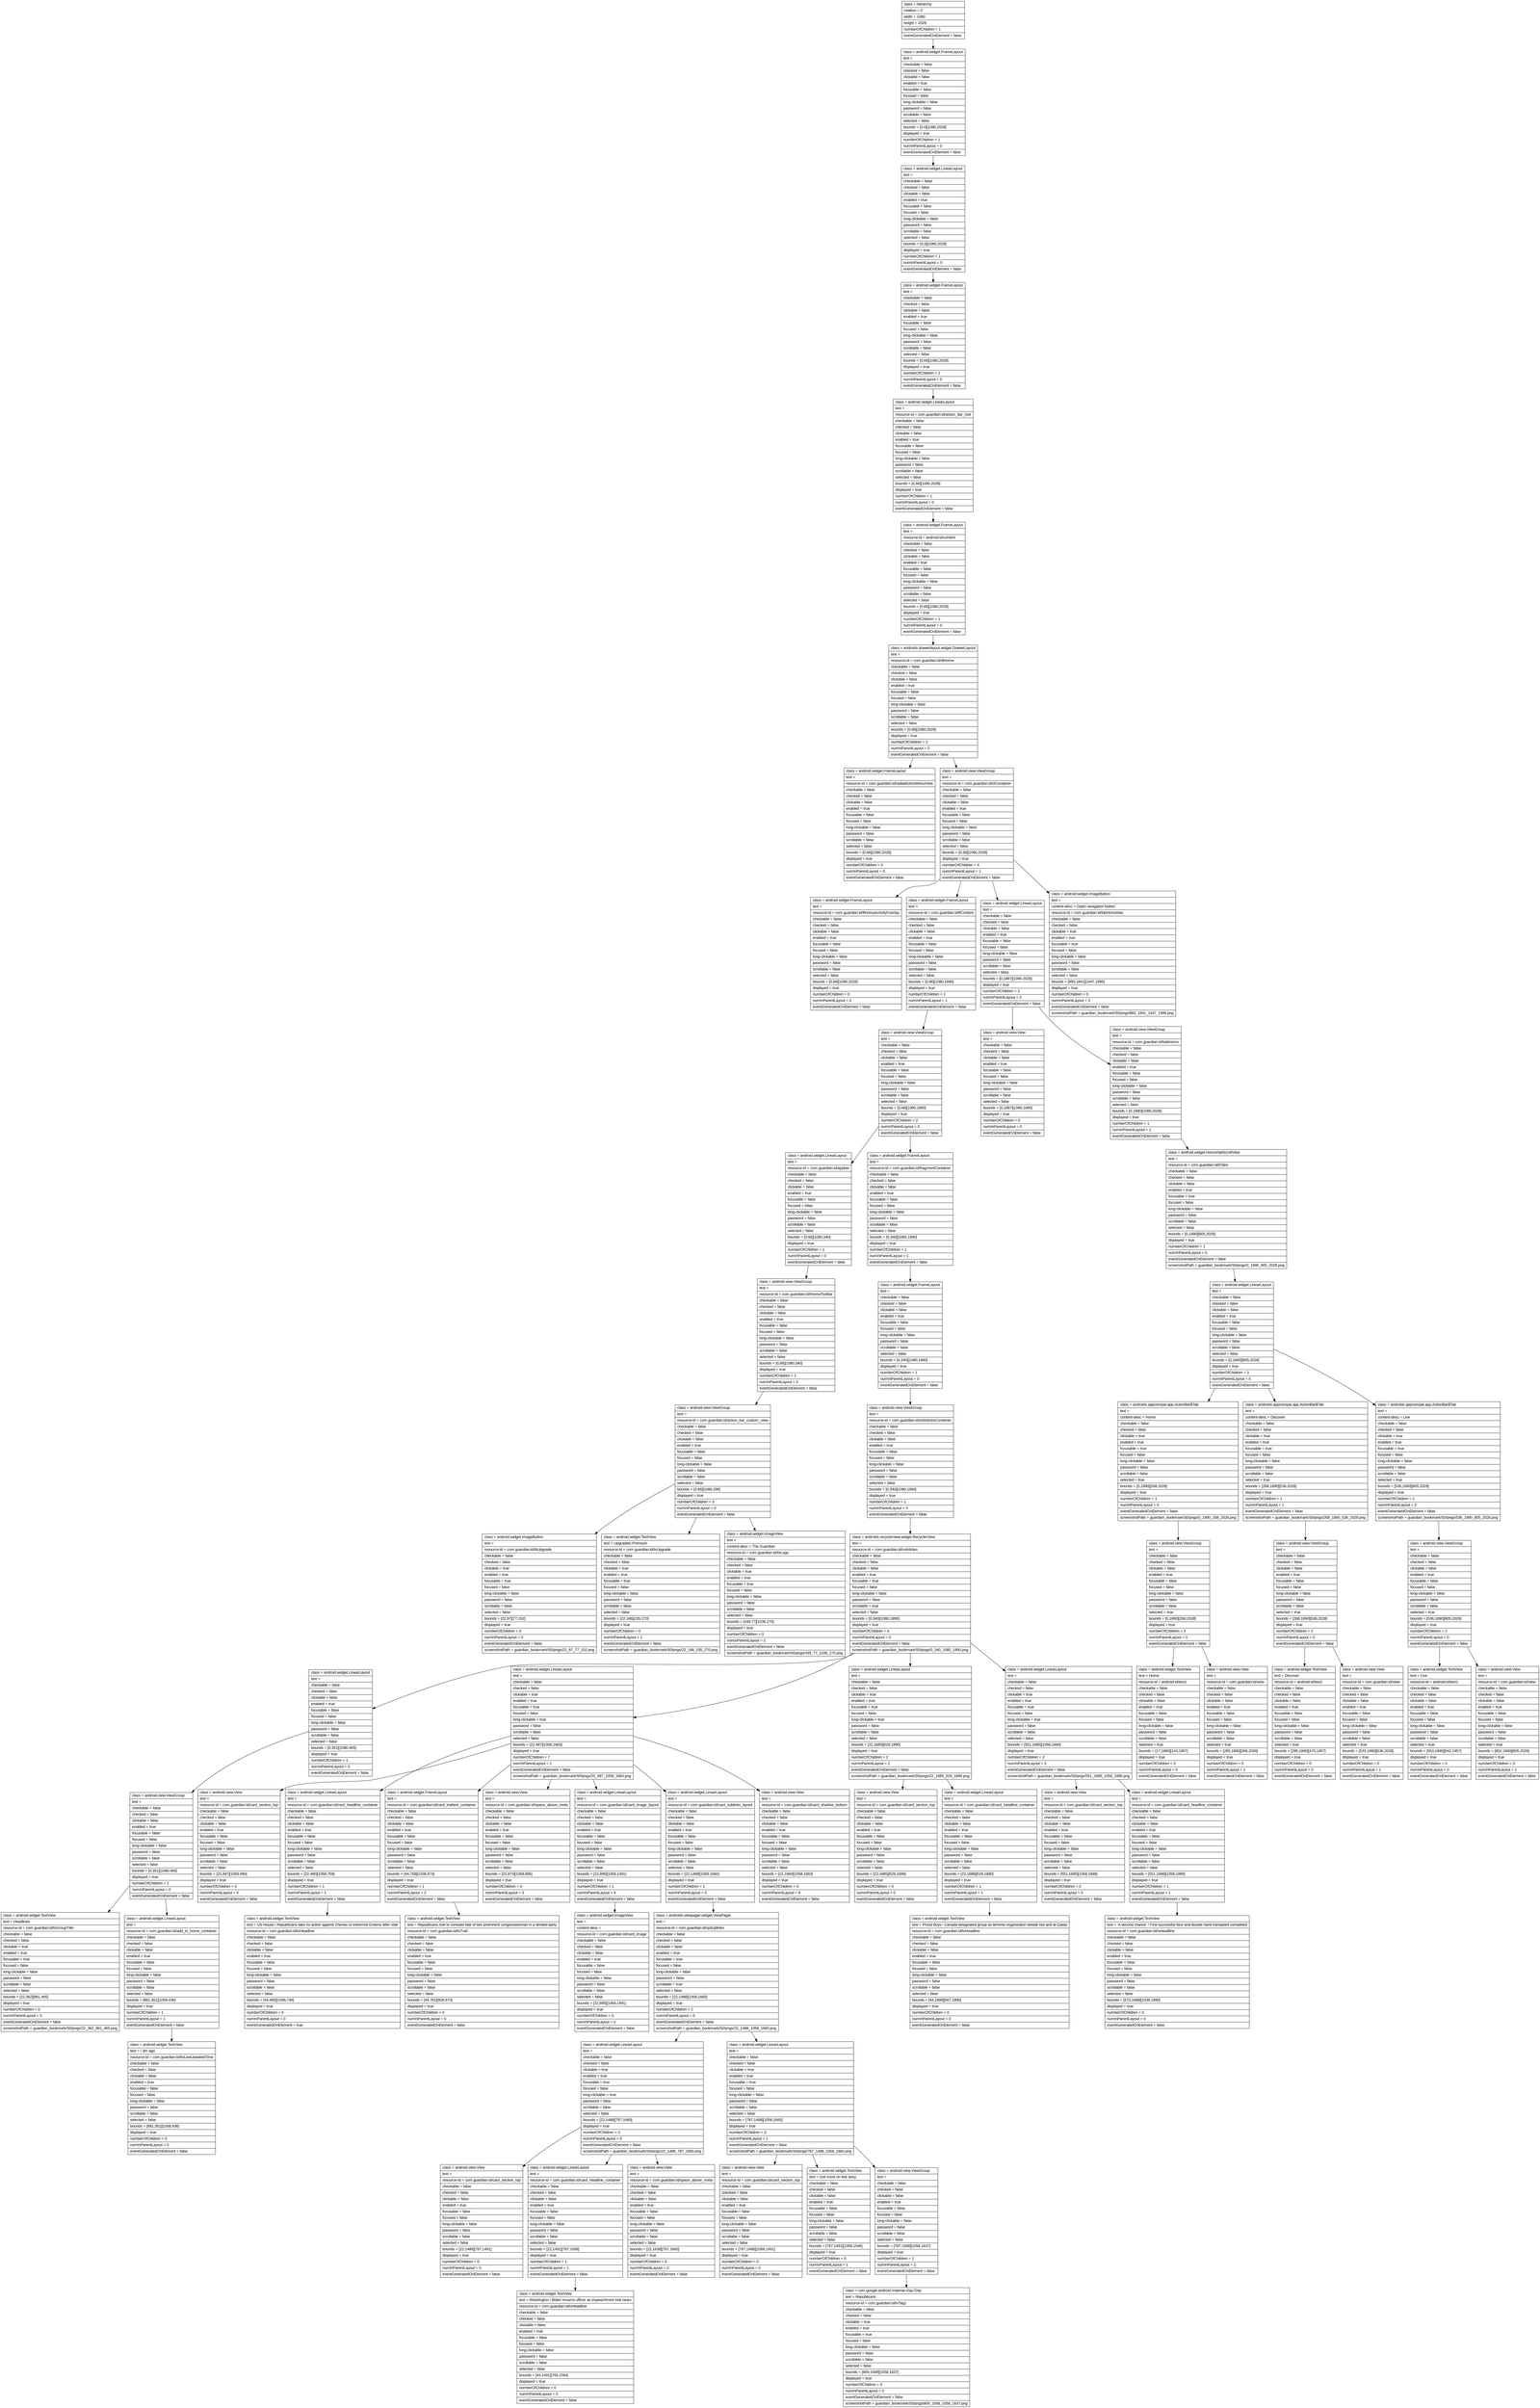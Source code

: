 digraph Layout {

	node [shape=record fontname=Arial];

	0	[label="{class = hierarchy\l|rotation = 0\l|width = 1080\l|height = 2028\l|numberOfChildren = 1\l|eventGeneratedOnElement = false \l}"]
	1	[label="{class = android.widget.FrameLayout\l|text = \l|checkable = false\l|checked = false\l|clickable = false\l|enabled = true\l|focusable = false\l|focused = false\l|long-clickable = false\l|password = false\l|scrollable = false\l|selected = false\l|bounds = [0,0][1080,2028]\l|displayed = true\l|numberOfChildren = 1\l|numInParentLayout = 0\l|eventGeneratedOnElement = false \l}"]
	2	[label="{class = android.widget.LinearLayout\l|text = \l|checkable = false\l|checked = false\l|clickable = false\l|enabled = true\l|focusable = false\l|focused = false\l|long-clickable = false\l|password = false\l|scrollable = false\l|selected = false\l|bounds = [0,0][1080,2028]\l|displayed = true\l|numberOfChildren = 1\l|numInParentLayout = 0\l|eventGeneratedOnElement = false \l}"]
	3	[label="{class = android.widget.FrameLayout\l|text = \l|checkable = false\l|checked = false\l|clickable = false\l|enabled = true\l|focusable = false\l|focused = false\l|long-clickable = false\l|password = false\l|scrollable = false\l|selected = false\l|bounds = [0,66][1080,2028]\l|displayed = true\l|numberOfChildren = 1\l|numInParentLayout = 0\l|eventGeneratedOnElement = false \l}"]
	4	[label="{class = android.widget.LinearLayout\l|text = \l|resource-id = com.guardian:id/action_bar_root\l|checkable = false\l|checked = false\l|clickable = false\l|enabled = true\l|focusable = false\l|focused = false\l|long-clickable = false\l|password = false\l|scrollable = false\l|selected = false\l|bounds = [0,66][1080,2028]\l|displayed = true\l|numberOfChildren = 1\l|numInParentLayout = 0\l|eventGeneratedOnElement = false \l}"]
	5	[label="{class = android.widget.FrameLayout\l|text = \l|resource-id = android:id/content\l|checkable = false\l|checked = false\l|clickable = false\l|enabled = true\l|focusable = false\l|focused = false\l|long-clickable = false\l|password = false\l|scrollable = false\l|selected = false\l|bounds = [0,66][1080,2028]\l|displayed = true\l|numberOfChildren = 1\l|numInParentLayout = 0\l|eventGeneratedOnElement = false \l}"]
	6	[label="{class = androidx.drawerlayout.widget.DrawerLayout\l|text = \l|resource-id = com.guardian:id/dlHome\l|checkable = false\l|checked = false\l|clickable = false\l|enabled = true\l|focusable = false\l|focused = false\l|long-clickable = false\l|password = false\l|scrollable = false\l|selected = false\l|bounds = [0,66][1080,2028]\l|displayed = true\l|numberOfChildren = 2\l|numInParentLayout = 0\l|eventGeneratedOnElement = false \l}"]
	7	[label="{class = android.widget.FrameLayout\l|text = \l|resource-id = com.guardian:id/radialActionMenuView\l|checkable = false\l|checked = false\l|clickable = false\l|enabled = true\l|focusable = false\l|focused = false\l|long-clickable = false\l|password = false\l|scrollable = false\l|selected = false\l|bounds = [0,66][1080,2028]\l|displayed = true\l|numberOfChildren = 0\l|numInParentLayout = 0\l|eventGeneratedOnElement = false \l}"]
	8	[label="{class = android.view.ViewGroup\l|text = \l|resource-id = com.guardian:id/clContainer\l|checkable = false\l|checked = false\l|clickable = false\l|enabled = true\l|focusable = false\l|focused = false\l|long-clickable = false\l|password = false\l|scrollable = false\l|selected = false\l|bounds = [0,66][1080,2028]\l|displayed = true\l|numberOfChildren = 4\l|numInParentLayout = 1\l|eventGeneratedOnElement = false \l}"]
	9	[label="{class = android.widget.FrameLayout\l|text = \l|resource-id = com.guardian:id/flHomeActivityOverlay\l|checkable = false\l|checked = false\l|clickable = false\l|enabled = true\l|focusable = false\l|focused = false\l|long-clickable = false\l|password = false\l|scrollable = false\l|selected = false\l|bounds = [0,66][1080,2028]\l|displayed = true\l|numberOfChildren = 0\l|numInParentLayout = 0\l|eventGeneratedOnElement = false \l}"]
	10	[label="{class = android.widget.FrameLayout\l|text = \l|resource-id = com.guardian:id/flContent\l|checkable = false\l|checked = false\l|clickable = false\l|enabled = true\l|focusable = false\l|focused = false\l|long-clickable = false\l|password = false\l|scrollable = false\l|selected = false\l|bounds = [0,66][1080,1890]\l|displayed = true\l|numberOfChildren = 1\l|numInParentLayout = 1\l|eventGeneratedOnElement = false \l}"]
	11	[label="{class = android.widget.LinearLayout\l|text = \l|checkable = false\l|checked = false\l|clickable = false\l|enabled = true\l|focusable = false\l|focused = false\l|long-clickable = false\l|password = false\l|scrollable = false\l|selected = false\l|bounds = [0,1887][1080,2028]\l|displayed = true\l|numberOfChildren = 2\l|numInParentLayout = 2\l|eventGeneratedOnElement = false \l}"]
	12	[label="{class = android.widget.ImageButton\l|text = \l|content-desc = Open navigation button\l|resource-id = com.guardian:id/fabHomeNav\l|checkable = false\l|checked = false\l|clickable = true\l|enabled = true\l|focusable = true\l|focused = false\l|long-clickable = false\l|password = false\l|scrollable = false\l|selected = false\l|bounds = [893,1841][1047,1995]\l|displayed = true\l|numberOfChildren = 0\l|numInParentLayout = 3\l|eventGeneratedOnElement = false \l|screenshotPath = guardian_bookmark/S0/pngs/893_1841_1047_1995.png\l}"]
	13	[label="{class = android.view.ViewGroup\l|text = \l|checkable = false\l|checked = false\l|clickable = false\l|enabled = true\l|focusable = false\l|focused = false\l|long-clickable = false\l|password = false\l|scrollable = false\l|selected = false\l|bounds = [0,66][1080,1890]\l|displayed = true\l|numberOfChildren = 2\l|numInParentLayout = 0\l|eventGeneratedOnElement = false \l}"]
	14	[label="{class = android.view.View\l|text = \l|checkable = false\l|checked = false\l|clickable = false\l|enabled = true\l|focusable = false\l|focused = false\l|long-clickable = false\l|password = false\l|scrollable = false\l|selected = false\l|bounds = [0,1887][1080,1890]\l|displayed = true\l|numberOfChildren = 0\l|numInParentLayout = 0\l|eventGeneratedOnElement = false \l}"]
	15	[label="{class = android.view.ViewGroup\l|text = \l|resource-id = com.guardian:id/babHome\l|checkable = false\l|checked = false\l|clickable = false\l|enabled = true\l|focusable = false\l|focused = false\l|long-clickable = false\l|password = false\l|scrollable = false\l|selected = false\l|bounds = [0,1890][1080,2028]\l|displayed = true\l|numberOfChildren = 1\l|numInParentLayout = 1\l|eventGeneratedOnElement = false \l}"]
	16	[label="{class = android.widget.LinearLayout\l|text = \l|resource-id = com.guardian:id/appbar\l|checkable = false\l|checked = false\l|clickable = false\l|enabled = true\l|focusable = false\l|focused = false\l|long-clickable = false\l|password = false\l|scrollable = false\l|selected = false\l|bounds = [0,66][1080,340]\l|displayed = true\l|numberOfChildren = 1\l|numInParentLayout = 0\l|eventGeneratedOnElement = false \l}"]
	17	[label="{class = android.widget.FrameLayout\l|text = \l|resource-id = com.guardian:id/fragmentContainer\l|checkable = false\l|checked = false\l|clickable = false\l|enabled = true\l|focusable = false\l|focused = false\l|long-clickable = false\l|password = false\l|scrollable = false\l|selected = false\l|bounds = [0,340][1080,1890]\l|displayed = true\l|numberOfChildren = 1\l|numInParentLayout = 1\l|eventGeneratedOnElement = false \l}"]
	18	[label="{class = android.widget.HorizontalScrollView\l|text = \l|resource-id = com.guardian:id/tlTabs\l|checkable = false\l|checked = false\l|clickable = false\l|enabled = true\l|focusable = true\l|focused = false\l|long-clickable = false\l|password = false\l|scrollable = false\l|selected = false\l|bounds = [0,1890][805,2028]\l|displayed = true\l|numberOfChildren = 1\l|numInParentLayout = 0\l|eventGeneratedOnElement = false \l|screenshotPath = guardian_bookmark/S0/pngs/0_1890_805_2028.png\l}"]
	19	[label="{class = android.view.ViewGroup\l|text = \l|resource-id = com.guardian:id/tHomeToolbar\l|checkable = false\l|checked = false\l|clickable = false\l|enabled = true\l|focusable = false\l|focused = false\l|long-clickable = false\l|password = false\l|scrollable = false\l|selected = false\l|bounds = [0,66][1080,340]\l|displayed = true\l|numberOfChildren = 1\l|numInParentLayout = 0\l|eventGeneratedOnElement = false \l}"]
	20	[label="{class = android.widget.FrameLayout\l|text = \l|checkable = false\l|checked = false\l|clickable = false\l|enabled = true\l|focusable = false\l|focused = false\l|long-clickable = false\l|password = false\l|scrollable = false\l|selected = false\l|bounds = [0,340][1080,1890]\l|displayed = true\l|numberOfChildren = 1\l|numInParentLayout = 0\l|eventGeneratedOnElement = false \l}"]
	21	[label="{class = android.widget.LinearLayout\l|text = \l|checkable = false\l|checked = false\l|clickable = false\l|enabled = true\l|focusable = false\l|focused = false\l|long-clickable = false\l|password = false\l|scrollable = false\l|selected = false\l|bounds = [0,1890][805,2028]\l|displayed = true\l|numberOfChildren = 3\l|numInParentLayout = 0\l|eventGeneratedOnElement = false \l}"]
	22	[label="{class = android.view.ViewGroup\l|text = \l|resource-id = com.guardian:id/action_bar_custom_view\l|checkable = false\l|checked = false\l|clickable = false\l|enabled = true\l|focusable = false\l|focused = false\l|long-clickable = false\l|password = false\l|scrollable = false\l|selected = false\l|bounds = [0,66][1080,296]\l|displayed = true\l|numberOfChildren = 3\l|numInParentLayout = 0\l|eventGeneratedOnElement = false \l}"]
	23	[label="{class = android.view.ViewGroup\l|text = \l|resource-id = com.guardian:id/srlArticlesContainer\l|checkable = false\l|checked = false\l|clickable = false\l|enabled = true\l|focusable = false\l|focused = false\l|long-clickable = false\l|password = false\l|scrollable = false\l|selected = false\l|bounds = [0,340][1080,1890]\l|displayed = true\l|numberOfChildren = 1\l|numInParentLayout = 0\l|eventGeneratedOnElement = false \l}"]
	24	[label="{class = androidx.appcompat.app.ActionBar$Tab\l|text = \l|content-desc = Home\l|checkable = false\l|checked = false\l|clickable = true\l|enabled = true\l|focusable = true\l|focused = false\l|long-clickable = false\l|password = false\l|scrollable = false\l|selected = true\l|bounds = [0,1890][268,2028]\l|displayed = true\l|numberOfChildren = 1\l|numInParentLayout = 0\l|eventGeneratedOnElement = false \l|screenshotPath = guardian_bookmark/S0/pngs/0_1890_268_2028.png\l}"]
	25	[label="{class = androidx.appcompat.app.ActionBar$Tab\l|text = \l|content-desc = Discover\l|checkable = false\l|checked = false\l|clickable = true\l|enabled = true\l|focusable = true\l|focused = false\l|long-clickable = false\l|password = false\l|scrollable = false\l|selected = true\l|bounds = [268,1890][536,2028]\l|displayed = true\l|numberOfChildren = 1\l|numInParentLayout = 1\l|eventGeneratedOnElement = false \l|screenshotPath = guardian_bookmark/S0/pngs/268_1890_536_2028.png\l}"]
	26	[label="{class = androidx.appcompat.app.ActionBar$Tab\l|text = \l|content-desc = Live\l|checkable = false\l|checked = false\l|clickable = true\l|enabled = true\l|focusable = true\l|focused = false\l|long-clickable = false\l|password = false\l|scrollable = false\l|selected = true\l|bounds = [536,1890][805,2028]\l|displayed = true\l|numberOfChildren = 1\l|numInParentLayout = 2\l|eventGeneratedOnElement = false \l|screenshotPath = guardian_bookmark/S0/pngs/536_1890_805_2028.png\l}"]
	27	[label="{class = android.widget.ImageButton\l|text = \l|resource-id = com.guardian:id/ibUpgrade\l|checkable = false\l|checked = false\l|clickable = true\l|enabled = true\l|focusable = true\l|focused = false\l|long-clickable = false\l|password = false\l|scrollable = false\l|selected = false\l|bounds = [22,97][77,152]\l|displayed = true\l|numberOfChildren = 0\l|numInParentLayout = 0\l|eventGeneratedOnElement = false \l|screenshotPath = guardian_bookmark/S0/pngs/22_97_77_152.png\l}"]
	28	[label="{class = android.widget.TextView\l|text = Upgrade
to Premium\l|resource-id = com.guardian:id/tvUpgrade\l|checkable = false\l|checked = false\l|clickable = true\l|enabled = true\l|focusable = true\l|focused = false\l|long-clickable = false\l|password = false\l|scrollable = false\l|selected = false\l|bounds = [22,166][235,270]\l|displayed = true\l|numberOfChildren = 0\l|numInParentLayout = 1\l|eventGeneratedOnElement = false \l|screenshotPath = guardian_bookmark/S0/pngs/22_166_235_270.png\l}"]
	29	[label="{class = android.widget.ImageView\l|text = \l|content-desc = The Guardian\l|resource-id = com.guardian:id/iivLogo\l|checkable = false\l|checked = false\l|clickable = true\l|enabled = true\l|focusable = true\l|focused = false\l|long-clickable = false\l|password = false\l|scrollable = false\l|selected = false\l|bounds = [439,77][1036,270]\l|displayed = true\l|numberOfChildren = 0\l|numInParentLayout = 2\l|eventGeneratedOnElement = false \l|screenshotPath = guardian_bookmark/S0/pngs/439_77_1036_270.png\l}"]
	30	[label="{class = androidx.recyclerview.widget.RecyclerView\l|text = \l|resource-id = com.guardian:id/rvArticles\l|checkable = false\l|checked = false\l|clickable = false\l|enabled = true\l|focusable = true\l|focused = false\l|long-clickable = false\l|password = false\l|scrollable = true\l|selected = false\l|bounds = [0,340][1080,1890]\l|displayed = true\l|numberOfChildren = 4\l|numInParentLayout = 0\l|eventGeneratedOnElement = false \l|screenshotPath = guardian_bookmark/S0/pngs/0_340_1080_1890.png\l}"]
	31	[label="{class = android.view.ViewGroup\l|text = \l|checkable = false\l|checked = false\l|clickable = false\l|enabled = true\l|focusable = false\l|focused = false\l|long-clickable = false\l|password = false\l|scrollable = false\l|selected = true\l|bounds = [0,1890][268,2028]\l|displayed = true\l|numberOfChildren = 2\l|numInParentLayout = 0\l|eventGeneratedOnElement = false \l}"]
	32	[label="{class = android.view.ViewGroup\l|text = \l|checkable = false\l|checked = false\l|clickable = false\l|enabled = true\l|focusable = false\l|focused = false\l|long-clickable = false\l|password = false\l|scrollable = false\l|selected = true\l|bounds = [268,1890][536,2028]\l|displayed = true\l|numberOfChildren = 2\l|numInParentLayout = 0\l|eventGeneratedOnElement = false \l}"]
	33	[label="{class = android.view.ViewGroup\l|text = \l|checkable = false\l|checked = false\l|clickable = false\l|enabled = true\l|focusable = false\l|focused = false\l|long-clickable = false\l|password = false\l|scrollable = false\l|selected = true\l|bounds = [536,1890][805,2028]\l|displayed = true\l|numberOfChildren = 2\l|numInParentLayout = 0\l|eventGeneratedOnElement = false \l}"]
	34	[label="{class = android.widget.LinearLayout\l|text = \l|checkable = false\l|checked = false\l|clickable = false\l|enabled = true\l|focusable = false\l|focused = false\l|long-clickable = false\l|password = false\l|scrollable = false\l|selected = false\l|bounds = [0,351][1080,465]\l|displayed = true\l|numberOfChildren = 1\l|numInParentLayout = 0\l|eventGeneratedOnElement = false \l}"]
	35	[label="{class = android.widget.LinearLayout\l|text = \l|checkable = false\l|checked = false\l|clickable = true\l|enabled = true\l|focusable = true\l|focused = false\l|long-clickable = true\l|password = false\l|scrollable = false\l|selected = false\l|bounds = [22,487][1058,1663]\l|displayed = true\l|numberOfChildren = 7\l|numInParentLayout = 1\l|eventGeneratedOnElement = false \l|screenshotPath = guardian_bookmark/S0/pngs/22_487_1058_1663.png\l}"]
	36	[label="{class = android.widget.LinearLayout\l|text = \l|checkable = false\l|checked = false\l|clickable = true\l|enabled = true\l|focusable = true\l|focused = false\l|long-clickable = true\l|password = false\l|scrollable = false\l|selected = false\l|bounds = [22,1685][529,1890]\l|displayed = true\l|numberOfChildren = 2\l|numInParentLayout = 2\l|eventGeneratedOnElement = false \l|screenshotPath = guardian_bookmark/S0/pngs/22_1685_529_1890.png\l}"]
	37	[label="{class = android.widget.LinearLayout\l|text = \l|checkable = false\l|checked = false\l|clickable = true\l|enabled = true\l|focusable = true\l|focused = false\l|long-clickable = true\l|password = false\l|scrollable = false\l|selected = false\l|bounds = [551,1685][1058,1890]\l|displayed = true\l|numberOfChildren = 2\l|numInParentLayout = 3\l|eventGeneratedOnElement = false \l|screenshotPath = guardian_bookmark/S0/pngs/551_1685_1058_1890.png\l}"]
	38	[label="{class = android.widget.TextView\l|text = Home\l|resource-id = android:id/text1\l|checkable = false\l|checked = false\l|clickable = false\l|enabled = true\l|focusable = false\l|focused = false\l|long-clickable = false\l|password = false\l|scrollable = false\l|selected = true\l|bounds = [17,1890][143,1957]\l|displayed = true\l|numberOfChildren = 0\l|numInParentLayout = 0\l|eventGeneratedOnElement = false \l}"]
	39	[label="{class = android.view.View\l|text = \l|resource-id = com.guardian:id/view\l|checkable = false\l|checked = false\l|clickable = false\l|enabled = true\l|focusable = false\l|focused = false\l|long-clickable = false\l|password = false\l|scrollable = false\l|selected = true\l|bounds = [265,1890][268,2028]\l|displayed = true\l|numberOfChildren = 0\l|numInParentLayout = 1\l|eventGeneratedOnElement = false \l}"]
	40	[label="{class = android.widget.TextView\l|text = Discover\l|resource-id = android:id/text1\l|checkable = false\l|checked = false\l|clickable = false\l|enabled = true\l|focusable = false\l|focused = false\l|long-clickable = false\l|password = false\l|scrollable = false\l|selected = true\l|bounds = [285,1890][470,1957]\l|displayed = true\l|numberOfChildren = 0\l|numInParentLayout = 0\l|eventGeneratedOnElement = false \l}"]
	41	[label="{class = android.view.View\l|text = \l|resource-id = com.guardian:id/view\l|checkable = false\l|checked = false\l|clickable = false\l|enabled = true\l|focusable = false\l|focused = false\l|long-clickable = false\l|password = false\l|scrollable = false\l|selected = true\l|bounds = [533,1890][536,2028]\l|displayed = true\l|numberOfChildren = 0\l|numInParentLayout = 1\l|eventGeneratedOnElement = false \l}"]
	42	[label="{class = android.widget.TextView\l|text = Live\l|resource-id = android:id/text1\l|checkable = false\l|checked = false\l|clickable = false\l|enabled = true\l|focusable = false\l|focused = false\l|long-clickable = false\l|password = false\l|scrollable = false\l|selected = true\l|bounds = [553,1890][642,1957]\l|displayed = true\l|numberOfChildren = 0\l|numInParentLayout = 0\l|eventGeneratedOnElement = false \l}"]
	43	[label="{class = android.view.View\l|text = \l|resource-id = com.guardian:id/view\l|checkable = false\l|checked = false\l|clickable = false\l|enabled = true\l|focusable = false\l|focused = false\l|long-clickable = false\l|password = false\l|scrollable = false\l|selected = true\l|bounds = [802,1890][805,2028]\l|displayed = true\l|numberOfChildren = 0\l|numInParentLayout = 1\l|eventGeneratedOnElement = false \l}"]
	44	[label="{class = android.view.ViewGroup\l|text = \l|checkable = false\l|checked = false\l|clickable = false\l|enabled = true\l|focusable = false\l|focused = false\l|long-clickable = false\l|password = false\l|scrollable = false\l|selected = false\l|bounds = [0,351][1080,465]\l|displayed = true\l|numberOfChildren = 2\l|numInParentLayout = 0\l|eventGeneratedOnElement = false \l}"]
	45	[label="{class = android.view.View\l|text = \l|resource-id = com.guardian:id/card_section_top\l|checkable = false\l|checked = false\l|clickable = false\l|enabled = true\l|focusable = false\l|focused = false\l|long-clickable = false\l|password = false\l|scrollable = false\l|selected = false\l|bounds = [22,487][1058,490]\l|displayed = true\l|numberOfChildren = 0\l|numInParentLayout = 0\l|eventGeneratedOnElement = false \l}"]
	46	[label="{class = android.widget.LinearLayout\l|text = \l|resource-id = com.guardian:id/card_headline_container\l|checkable = false\l|checked = false\l|clickable = false\l|enabled = true\l|focusable = false\l|focused = false\l|long-clickable = false\l|password = false\l|scrollable = false\l|selected = false\l|bounds = [22,490][1058,758]\l|displayed = true\l|numberOfChildren = 1\l|numInParentLayout = 1\l|eventGeneratedOnElement = false \l}"]
	47	[label="{class = android.widget.FrameLayout\l|text = \l|resource-id = com.guardian:id/card_trailtext_container\l|checkable = false\l|checked = false\l|clickable = false\l|enabled = true\l|focusable = false\l|focused = false\l|long-clickable = false\l|password = false\l|scrollable = false\l|selected = false\l|bounds = [44,758][1036,873]\l|displayed = true\l|numberOfChildren = 1\l|numInParentLayout = 2\l|eventGeneratedOnElement = false \l}"]
	48	[label="{class = android.view.View\l|text = \l|resource-id = com.guardian:id/space_above_meta\l|checkable = false\l|checked = false\l|clickable = false\l|enabled = true\l|focusable = false\l|focused = false\l|long-clickable = false\l|password = false\l|scrollable = false\l|selected = false\l|bounds = [22,873][1058,895]\l|displayed = true\l|numberOfChildren = 0\l|numInParentLayout = 3\l|eventGeneratedOnElement = false \l}"]
	49	[label="{class = android.widget.LinearLayout\l|text = \l|resource-id = com.guardian:id/card_image_layout\l|checkable = false\l|checked = false\l|clickable = false\l|enabled = true\l|focusable = false\l|focused = false\l|long-clickable = false\l|password = false\l|scrollable = false\l|selected = false\l|bounds = [22,895][1058,1491]\l|displayed = true\l|numberOfChildren = 1\l|numInParentLayout = 4\l|eventGeneratedOnElement = false \l}"]
	50	[label="{class = android.widget.LinearLayout\l|text = \l|resource-id = com.guardian:id/card_sublinks_layout\l|checkable = false\l|checked = false\l|clickable = false\l|enabled = true\l|focusable = false\l|focused = false\l|long-clickable = false\l|password = false\l|scrollable = false\l|selected = false\l|bounds = [22,1488][1058,1660]\l|displayed = true\l|numberOfChildren = 1\l|numInParentLayout = 5\l|eventGeneratedOnElement = false \l}"]
	51	[label="{class = android.view.View\l|text = \l|resource-id = com.guardian:id/card_shadow_bottom\l|checkable = false\l|checked = false\l|clickable = false\l|enabled = true\l|focusable = false\l|focused = false\l|long-clickable = false\l|password = false\l|scrollable = false\l|selected = false\l|bounds = [22,1660][1058,1663]\l|displayed = true\l|numberOfChildren = 0\l|numInParentLayout = 6\l|eventGeneratedOnElement = false \l}"]
	52	[label="{class = android.view.View\l|text = \l|resource-id = com.guardian:id/card_section_top\l|checkable = false\l|checked = false\l|clickable = false\l|enabled = true\l|focusable = false\l|focused = false\l|long-clickable = false\l|password = false\l|scrollable = false\l|selected = false\l|bounds = [22,1685][529,1688]\l|displayed = true\l|numberOfChildren = 0\l|numInParentLayout = 0\l|eventGeneratedOnElement = false \l}"]
	53	[label="{class = android.widget.LinearLayout\l|text = \l|resource-id = com.guardian:id/card_headline_container\l|checkable = false\l|checked = false\l|clickable = false\l|enabled = true\l|focusable = false\l|focused = false\l|long-clickable = false\l|password = false\l|scrollable = false\l|selected = false\l|bounds = [22,1688][529,1890]\l|displayed = true\l|numberOfChildren = 1\l|numInParentLayout = 1\l|eventGeneratedOnElement = false \l}"]
	54	[label="{class = android.view.View\l|text = \l|resource-id = com.guardian:id/card_section_top\l|checkable = false\l|checked = false\l|clickable = false\l|enabled = true\l|focusable = false\l|focused = false\l|long-clickable = false\l|password = false\l|scrollable = false\l|selected = false\l|bounds = [551,1685][1058,1688]\l|displayed = true\l|numberOfChildren = 0\l|numInParentLayout = 0\l|eventGeneratedOnElement = false \l}"]
	55	[label="{class = android.widget.LinearLayout\l|text = \l|resource-id = com.guardian:id/card_headline_container\l|checkable = false\l|checked = false\l|clickable = false\l|enabled = true\l|focusable = false\l|focused = false\l|long-clickable = false\l|password = false\l|scrollable = false\l|selected = false\l|bounds = [551,1688][1058,1890]\l|displayed = true\l|numberOfChildren = 1\l|numInParentLayout = 1\l|eventGeneratedOnElement = false \l}"]
	56	[label="{class = android.widget.TextView\l|text = Headlines\l|resource-id = com.guardian:id/tvGroupTitle\l|checkable = false\l|checked = false\l|clickable = true\l|enabled = true\l|focusable = true\l|focused = false\l|long-clickable = false\l|password = false\l|scrollable = false\l|selected = false\l|bounds = [22,362][881,465]\l|displayed = true\l|numberOfChildren = 0\l|numInParentLayout = 0\l|eventGeneratedOnElement = false \l|screenshotPath = guardian_bookmark/S0/pngs/22_362_881_465.png\l}"]
	57	[label="{class = android.widget.LinearLayout\l|text = \l|resource-id = com.guardian:id/add_to_home_container\l|checkable = false\l|checked = false\l|clickable = false\l|enabled = true\l|focusable = false\l|focused = false\l|long-clickable = false\l|password = false\l|scrollable = false\l|selected = false\l|bounds = [881,351][1058,436]\l|displayed = true\l|numberOfChildren = 1\l|numInParentLayout = 1\l|eventGeneratedOnElement = false \l}"]
	58	[label="{class = android.widget.TextView\l|text = US House / Republicans take no action against Cheney or extremist Greene after vote\l|resource-id = com.guardian:id/tvHeadline\l|checkable = false\l|checked = false\l|clickable = false\l|enabled = true\l|focusable = false\l|focused = false\l|long-clickable = false\l|password = false\l|scrollable = false\l|selected = false\l|bounds = [44,490][1036,736]\l|displayed = true\l|numberOfChildren = 0\l|numInParentLayout = 0\l|eventGeneratedOnElement = true \l}"]
	59	[label="{class = android.widget.TextView\l|text = Republicans met to consider fate of two prominent congresswoman in a divided party\l|resource-id = com.guardian:id/tvTrail\l|checkable = false\l|checked = false\l|clickable = false\l|enabled = true\l|focusable = false\l|focused = false\l|long-clickable = false\l|password = false\l|scrollable = false\l|selected = false\l|bounds = [44,761][926,873]\l|displayed = true\l|numberOfChildren = 0\l|numInParentLayout = 0\l|eventGeneratedOnElement = false \l}"]
	60	[label="{class = android.widget.ImageView\l|text = \l|content-desc = \l|resource-id = com.guardian:id/card_image\l|checkable = false\l|checked = false\l|clickable = false\l|enabled = true\l|focusable = false\l|focused = false\l|long-clickable = false\l|password = false\l|scrollable = false\l|selected = false\l|bounds = [22,895][1058,1491]\l|displayed = true\l|numberOfChildren = 0\l|numInParentLayout = 0\l|eventGeneratedOnElement = false \l}"]
	61	[label="{class = androidx.viewpager.widget.ViewPager\l|text = \l|resource-id = com.guardian:id/vpSublinks\l|checkable = false\l|checked = false\l|clickable = false\l|enabled = true\l|focusable = true\l|focused = false\l|long-clickable = false\l|password = false\l|scrollable = true\l|selected = false\l|bounds = [22,1488][1058,1660]\l|displayed = true\l|numberOfChildren = 2\l|numInParentLayout = 0\l|eventGeneratedOnElement = false \l|screenshotPath = guardian_bookmark/S0/pngs/22_1488_1058_1660.png\l}"]
	62	[label="{class = android.widget.TextView\l|text = Proud Boys / Canada designated group as terrorist organization beside Isis and al-Qaida\l|resource-id = com.guardian:id/tvHeadline\l|checkable = false\l|checked = false\l|clickable = false\l|enabled = true\l|focusable = false\l|focused = false\l|long-clickable = false\l|password = false\l|scrollable = false\l|selected = false\l|bounds = [44,1688][507,1890]\l|displayed = true\l|numberOfChildren = 0\l|numInParentLayout = 0\l|eventGeneratedOnElement = false \l}"]
	63	[label="{class = android.widget.TextView\l|text = 'A second chance' / First successful face and double hand transplant completed\l|resource-id = com.guardian:id/tvHeadline\l|checkable = false\l|checked = false\l|clickable = false\l|enabled = true\l|focusable = false\l|focused = false\l|long-clickable = false\l|password = false\l|scrollable = false\l|selected = false\l|bounds = [573,1688][1036,1890]\l|displayed = true\l|numberOfChildren = 0\l|numInParentLayout = 0\l|eventGeneratedOnElement = false \l}"]
	64	[label="{class = android.widget.TextView\l|text =  3m ago\l|resource-id = com.guardian:id/itvLastUpdatedTime\l|checkable = false\l|checked = false\l|clickable = false\l|enabled = true\l|focusable = false\l|focused = false\l|long-clickable = false\l|password = false\l|scrollable = false\l|selected = false\l|bounds = [881,351][1058,436]\l|displayed = true\l|numberOfChildren = 0\l|numInParentLayout = 0\l|eventGeneratedOnElement = false \l}"]
	65	[label="{class = android.widget.LinearLayout\l|text = \l|checkable = false\l|checked = false\l|clickable = true\l|enabled = true\l|focusable = true\l|focused = false\l|long-clickable = true\l|password = false\l|scrollable = false\l|selected = false\l|bounds = [22,1488][787,1660]\l|displayed = true\l|numberOfChildren = 3\l|numInParentLayout = 0\l|eventGeneratedOnElement = false \l|screenshotPath = guardian_bookmark/S0/pngs/22_1488_787_1660.png\l}"]
	66	[label="{class = android.widget.LinearLayout\l|text = \l|checkable = false\l|checked = false\l|clickable = true\l|enabled = true\l|focusable = true\l|focused = false\l|long-clickable = false\l|password = false\l|scrollable = false\l|selected = false\l|bounds = [787,1488][1058,1660]\l|displayed = true\l|numberOfChildren = 3\l|numInParentLayout = 1\l|eventGeneratedOnElement = false \l|screenshotPath = guardian_bookmark/S0/pngs/787_1488_1058_1660.png\l}"]
	67	[label="{class = android.view.View\l|text = \l|resource-id = com.guardian:id/card_section_top\l|checkable = false\l|checked = false\l|clickable = false\l|enabled = true\l|focusable = false\l|focused = false\l|long-clickable = false\l|password = false\l|scrollable = false\l|selected = false\l|bounds = [22,1488][787,1491]\l|displayed = true\l|numberOfChildren = 0\l|numInParentLayout = 0\l|eventGeneratedOnElement = false \l}"]
	68	[label="{class = android.widget.LinearLayout\l|text = \l|resource-id = com.guardian:id/card_headline_container\l|checkable = false\l|checked = false\l|clickable = false\l|enabled = true\l|focusable = false\l|focused = false\l|long-clickable = false\l|password = false\l|scrollable = false\l|selected = false\l|bounds = [22,1491][787,1638]\l|displayed = true\l|numberOfChildren = 1\l|numInParentLayout = 1\l|eventGeneratedOnElement = false \l}"]
	69	[label="{class = android.view.View\l|text = \l|resource-id = com.guardian:id/space_above_meta\l|checkable = false\l|checked = false\l|clickable = false\l|enabled = true\l|focusable = false\l|focused = false\l|long-clickable = false\l|password = false\l|scrollable = false\l|selected = false\l|bounds = [22,1638][787,1660]\l|displayed = true\l|numberOfChildren = 0\l|numInParentLayout = 2\l|eventGeneratedOnElement = false \l}"]
	70	[label="{class = android.view.View\l|text = \l|resource-id = com.guardian:id/card_section_top\l|checkable = false\l|checked = false\l|clickable = false\l|enabled = true\l|focusable = false\l|focused = false\l|long-clickable = false\l|password = false\l|scrollable = false\l|selected = false\l|bounds = [787,1488][1058,1491]\l|displayed = true\l|numberOfChildren = 0\l|numInParentLayout = 0\l|eventGeneratedOnElement = false \l}"]
	71	[label="{class = android.widget.TextView\l|text = Get more on this story\l|checkable = false\l|checked = false\l|clickable = false\l|enabled = true\l|focusable = false\l|focused = false\l|long-clickable = false\l|password = false\l|scrollable = false\l|selected = false\l|bounds = [787,1491][1058,1546]\l|displayed = true\l|numberOfChildren = 0\l|numInParentLayout = 1\l|eventGeneratedOnElement = false \l}"]
	72	[label="{class = android.view.ViewGroup\l|text = \l|checkable = false\l|checked = false\l|clickable = false\l|enabled = true\l|focusable = false\l|focused = false\l|long-clickable = false\l|password = false\l|scrollable = false\l|selected = false\l|bounds = [787,1568][1058,1637]\l|displayed = true\l|numberOfChildren = 1\l|numInParentLayout = 2\l|eventGeneratedOnElement = false \l}"]
	73	[label="{class = android.widget.TextView\l|text = Washington / Biden mourns officer as impeachment trial nears\l|resource-id = com.guardian:id/tvHeadline\l|checkable = false\l|checked = false\l|clickable = false\l|enabled = true\l|focusable = false\l|focused = false\l|long-clickable = false\l|password = false\l|scrollable = false\l|selected = false\l|bounds = [44,1491][765,1594]\l|displayed = true\l|numberOfChildren = 0\l|numInParentLayout = 0\l|eventGeneratedOnElement = false \l}"]
	74	[label="{class = com.google.android.material.chip.Chip\l|text = Republicans\l|resource-id = com.guardian:id/tvTag1\l|checkable = false\l|checked = false\l|clickable = true\l|enabled = true\l|focusable = true\l|focused = false\l|long-clickable = false\l|password = false\l|scrollable = false\l|selected = false\l|bounds = [809,1568][1058,1637]\l|displayed = true\l|numberOfChildren = 0\l|numInParentLayout = 0\l|eventGeneratedOnElement = false \l|screenshotPath = guardian_bookmark/S0/pngs/809_1568_1058_1637.png\l}"]


	0 -> 1
	1 -> 2
	2 -> 3
	3 -> 4
	4 -> 5
	5 -> 6
	6 -> 7
	6 -> 8
	8 -> 9
	8 -> 10
	8 -> 11
	8 -> 12
	10 -> 13
	11 -> 14
	11 -> 15
	13 -> 16
	13 -> 17
	15 -> 18
	16 -> 19
	17 -> 20
	18 -> 21
	19 -> 22
	20 -> 23
	21 -> 24
	21 -> 25
	21 -> 26
	22 -> 27
	22 -> 28
	22 -> 29
	23 -> 30
	24 -> 31
	25 -> 32
	26 -> 33
	30 -> 34
	30 -> 35
	30 -> 36
	30 -> 37
	31 -> 38
	31 -> 39
	32 -> 40
	32 -> 41
	33 -> 42
	33 -> 43
	34 -> 44
	35 -> 45
	35 -> 46
	35 -> 47
	35 -> 48
	35 -> 49
	35 -> 50
	35 -> 51
	36 -> 52
	36 -> 53
	37 -> 54
	37 -> 55
	44 -> 56
	44 -> 57
	46 -> 58
	47 -> 59
	49 -> 60
	50 -> 61
	53 -> 62
	55 -> 63
	57 -> 64
	61 -> 65
	61 -> 66
	65 -> 67
	65 -> 68
	65 -> 69
	66 -> 70
	66 -> 71
	66 -> 72
	68 -> 73
	72 -> 74


}